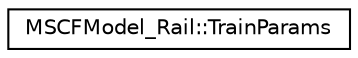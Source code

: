 digraph "Graphical Class Hierarchy"
{
  edge [fontname="Helvetica",fontsize="10",labelfontname="Helvetica",labelfontsize="10"];
  node [fontname="Helvetica",fontsize="10",shape=record];
  rankdir="LR";
  Node0 [label="MSCFModel_Rail::TrainParams",height=0.2,width=0.4,color="black", fillcolor="white", style="filled",URL="$db/d9a/struct_m_s_c_f_model___rail_1_1_train_params.html"];
}
